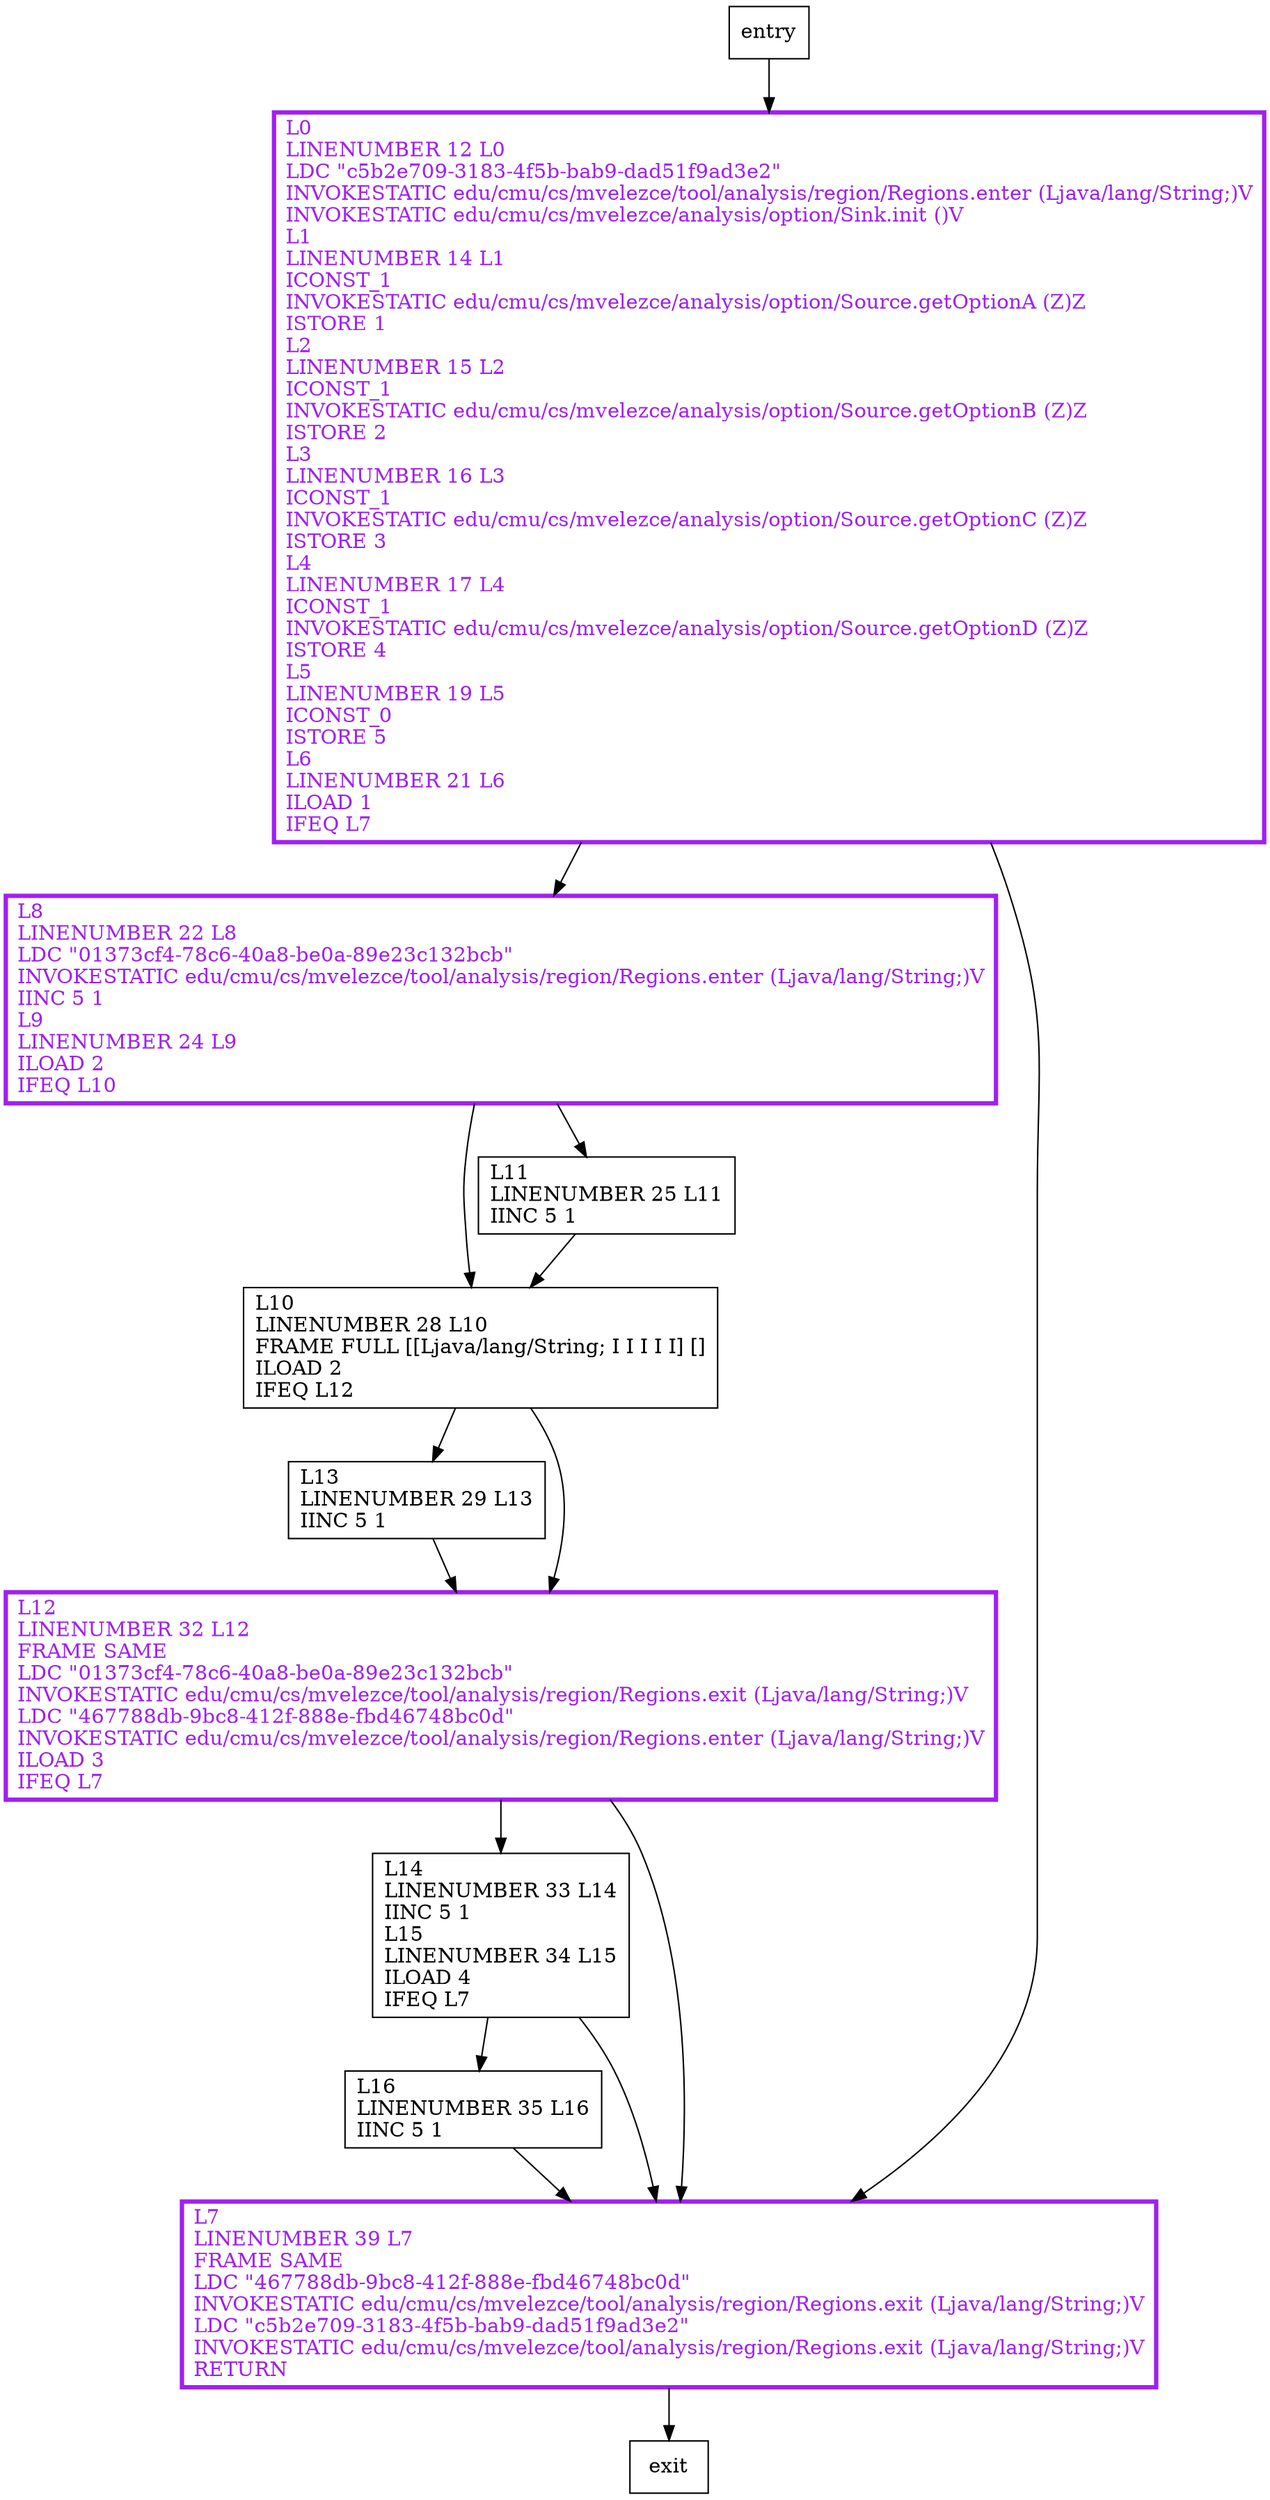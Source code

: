 digraph main {
node [shape=record];
132753462 [label="L13\lLINENUMBER 29 L13\lIINC 5 1\l"];
1974105859 [label="L16\lLINENUMBER 35 L16\lIINC 5 1\l"];
307230285 [label="L14\lLINENUMBER 33 L14\lIINC 5 1\lL15\lLINENUMBER 34 L15\lILOAD 4\lIFEQ L7\l"];
1343796587 [label="L10\lLINENUMBER 28 L10\lFRAME FULL [[Ljava/lang/String; I I I I I] []\lILOAD 2\lIFEQ L12\l"];
906637574 [label="L11\lLINENUMBER 25 L11\lIINC 5 1\l"];
1151617540 [label="L0\lLINENUMBER 12 L0\lLDC \"c5b2e709-3183-4f5b-bab9-dad51f9ad3e2\"\lINVOKESTATIC edu/cmu/cs/mvelezce/tool/analysis/region/Regions.enter (Ljava/lang/String;)V\lINVOKESTATIC edu/cmu/cs/mvelezce/analysis/option/Sink.init ()V\lL1\lLINENUMBER 14 L1\lICONST_1\lINVOKESTATIC edu/cmu/cs/mvelezce/analysis/option/Source.getOptionA (Z)Z\lISTORE 1\lL2\lLINENUMBER 15 L2\lICONST_1\lINVOKESTATIC edu/cmu/cs/mvelezce/analysis/option/Source.getOptionB (Z)Z\lISTORE 2\lL3\lLINENUMBER 16 L3\lICONST_1\lINVOKESTATIC edu/cmu/cs/mvelezce/analysis/option/Source.getOptionC (Z)Z\lISTORE 3\lL4\lLINENUMBER 17 L4\lICONST_1\lINVOKESTATIC edu/cmu/cs/mvelezce/analysis/option/Source.getOptionD (Z)Z\lISTORE 4\lL5\lLINENUMBER 19 L5\lICONST_0\lISTORE 5\lL6\lLINENUMBER 21 L6\lILOAD 1\lIFEQ L7\l"];
175096252 [label="L8\lLINENUMBER 22 L8\lLDC \"01373cf4-78c6-40a8-be0a-89e23c132bcb\"\lINVOKESTATIC edu/cmu/cs/mvelezce/tool/analysis/region/Regions.enter (Ljava/lang/String;)V\lIINC 5 1\lL9\lLINENUMBER 24 L9\lILOAD 2\lIFEQ L10\l"];
1937765828 [label="L12\lLINENUMBER 32 L12\lFRAME SAME\lLDC \"01373cf4-78c6-40a8-be0a-89e23c132bcb\"\lINVOKESTATIC edu/cmu/cs/mvelezce/tool/analysis/region/Regions.exit (Ljava/lang/String;)V\lLDC \"467788db-9bc8-412f-888e-fbd46748bc0d\"\lINVOKESTATIC edu/cmu/cs/mvelezce/tool/analysis/region/Regions.enter (Ljava/lang/String;)V\lILOAD 3\lIFEQ L7\l"];
1516501617 [label="L7\lLINENUMBER 39 L7\lFRAME SAME\lLDC \"467788db-9bc8-412f-888e-fbd46748bc0d\"\lINVOKESTATIC edu/cmu/cs/mvelezce/tool/analysis/region/Regions.exit (Ljava/lang/String;)V\lLDC \"c5b2e709-3183-4f5b-bab9-dad51f9ad3e2\"\lINVOKESTATIC edu/cmu/cs/mvelezce/tool/analysis/region/Regions.exit (Ljava/lang/String;)V\lRETURN\l"];
entry;
exit;
entry -> 1151617540;
132753462 -> 1937765828;
1974105859 -> 1516501617;
307230285 -> 1974105859;
307230285 -> 1516501617;
1343796587 -> 132753462;
1343796587 -> 1937765828;
906637574 -> 1343796587;
1151617540 -> 175096252;
1151617540 -> 1516501617;
175096252 -> 1343796587;
175096252 -> 906637574;
1937765828 -> 307230285;
1937765828 -> 1516501617;
1516501617 -> exit;
1151617540[fontcolor="purple", penwidth=3, color="purple"];
175096252[fontcolor="purple", penwidth=3, color="purple"];
1937765828[fontcolor="purple", penwidth=3, color="purple"];
1516501617[fontcolor="purple", penwidth=3, color="purple"];
}
